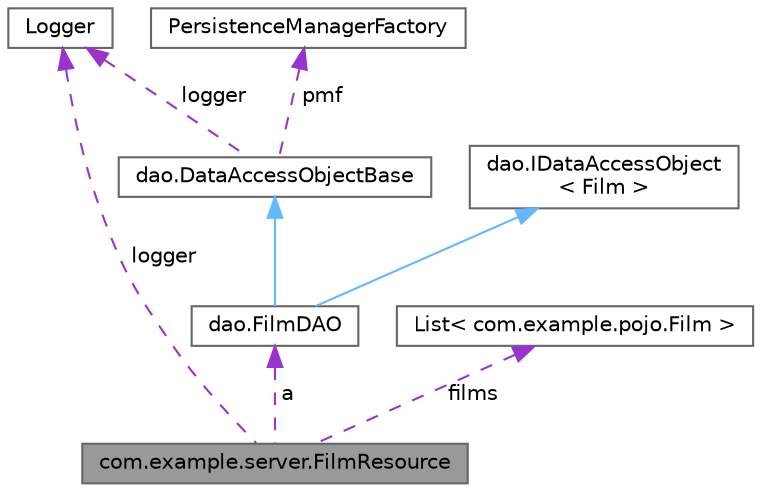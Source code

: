digraph "com.example.server.FilmResource"
{
 // LATEX_PDF_SIZE
  bgcolor="transparent";
  edge [fontname=Helvetica,fontsize=10,labelfontname=Helvetica,labelfontsize=10];
  node [fontname=Helvetica,fontsize=10,shape=box,height=0.2,width=0.4];
  Node1 [label="com.example.server.FilmResource",height=0.2,width=0.4,color="gray40", fillcolor="grey60", style="filled", fontcolor="black",tooltip=" "];
  Node2 -> Node1 [dir="back",color="darkorchid3",style="dashed",label=" a" ];
  Node2 [label="dao.FilmDAO",height=0.2,width=0.4,color="gray40", fillcolor="white", style="filled",URL="$classdao_1_1_film_d_a_o.html",tooltip=" "];
  Node3 -> Node2 [dir="back",color="steelblue1",style="solid"];
  Node3 [label="dao.DataAccessObjectBase",height=0.2,width=0.4,color="gray40", fillcolor="white", style="filled",URL="$classdao_1_1_data_access_object_base.html",tooltip=" "];
  Node4 -> Node3 [dir="back",color="darkorchid3",style="dashed",label=" logger" ];
  Node4 [label="Logger",height=0.2,width=0.4,color="gray40", fillcolor="white", style="filled",tooltip=" "];
  Node5 -> Node3 [dir="back",color="darkorchid3",style="dashed",label=" pmf" ];
  Node5 [label="PersistenceManagerFactory",height=0.2,width=0.4,color="gray40", fillcolor="white", style="filled",tooltip=" "];
  Node6 -> Node2 [dir="back",color="steelblue1",style="solid"];
  Node6 [label="dao.IDataAccessObject\l\< Film \>",height=0.2,width=0.4,color="gray40", fillcolor="white", style="filled",URL="$interfacedao_1_1_i_data_access_object.html",tooltip=" "];
  Node4 -> Node1 [dir="back",color="darkorchid3",style="dashed",label=" logger" ];
  Node7 -> Node1 [dir="back",color="darkorchid3",style="dashed",label=" films" ];
  Node7 [label="List\< com.example.pojo.Film \>",height=0.2,width=0.4,color="gray40", fillcolor="white", style="filled",tooltip=" "];
}
